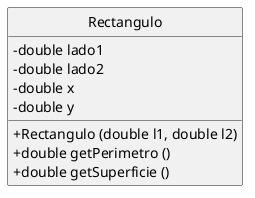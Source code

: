 @startuml App

skinparam ClassAttributeIconSize 0
hide circle

class Rectangulo {
    - double lado1
    - double lado2
    - double x
    - double y
    + Rectangulo (double l1, double l2)
    + double getPerimetro ()
    + double getSuperficie ()
}

@enduml